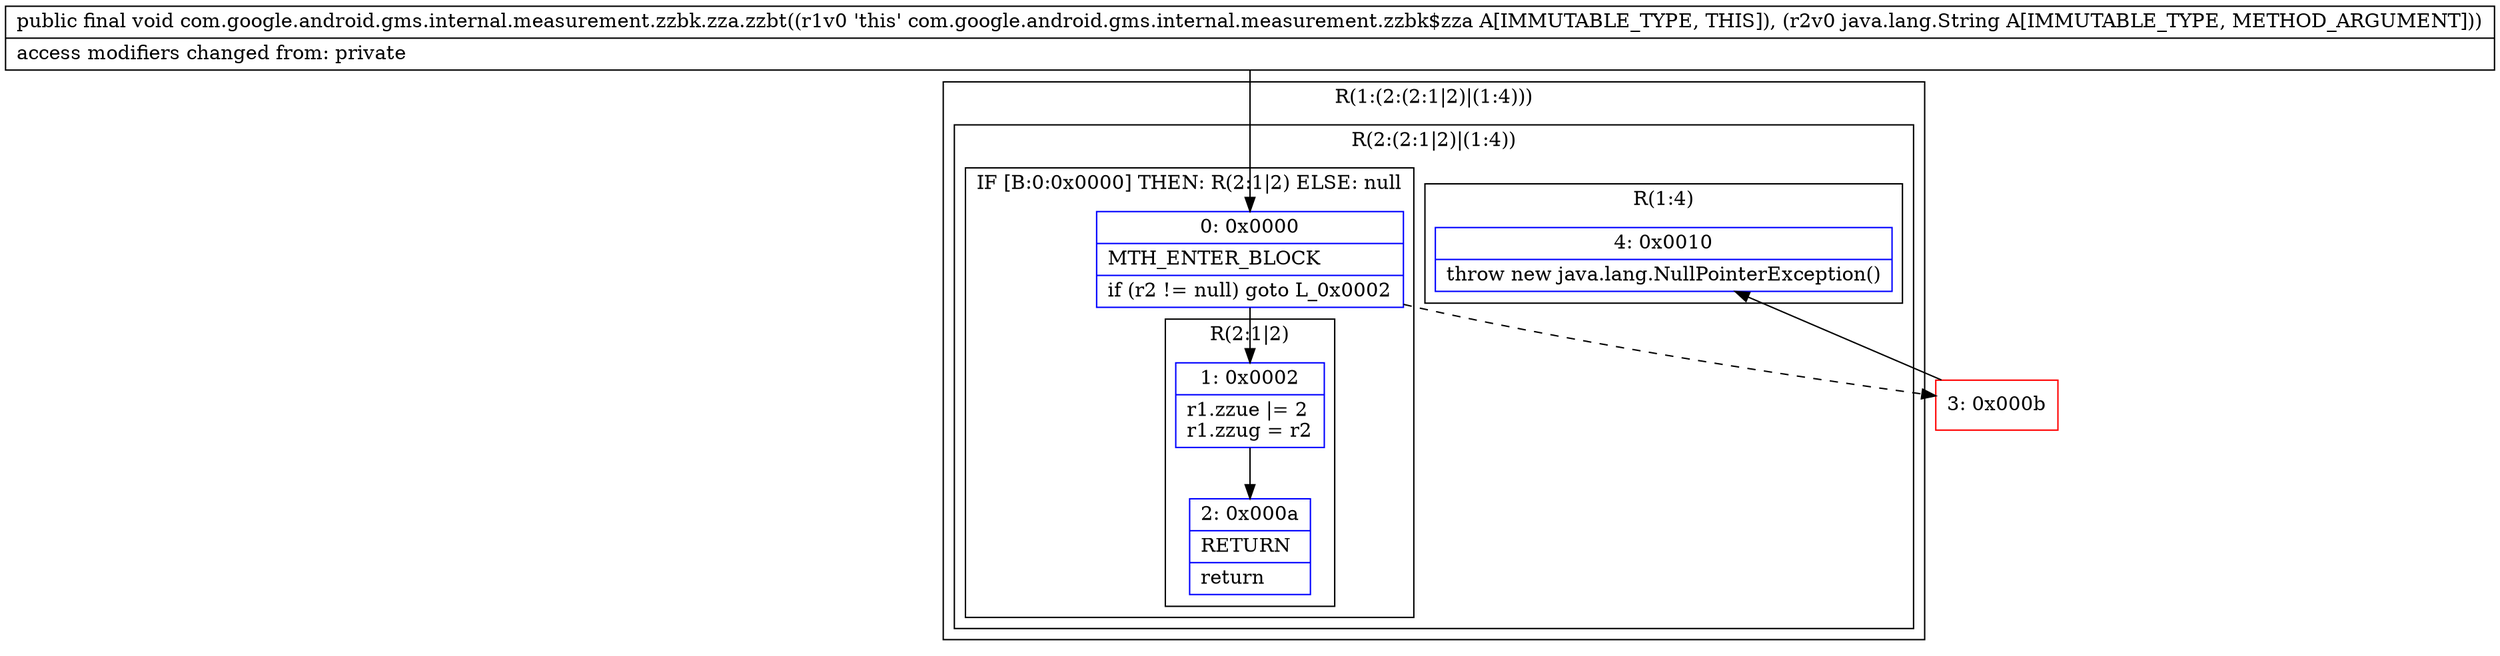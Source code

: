 digraph "CFG forcom.google.android.gms.internal.measurement.zzbk.zza.zzbt(Ljava\/lang\/String;)V" {
subgraph cluster_Region_812199666 {
label = "R(1:(2:(2:1|2)|(1:4)))";
node [shape=record,color=blue];
subgraph cluster_Region_1252454060 {
label = "R(2:(2:1|2)|(1:4))";
node [shape=record,color=blue];
subgraph cluster_IfRegion_1492770227 {
label = "IF [B:0:0x0000] THEN: R(2:1|2) ELSE: null";
node [shape=record,color=blue];
Node_0 [shape=record,label="{0\:\ 0x0000|MTH_ENTER_BLOCK\l|if (r2 != null) goto L_0x0002\l}"];
subgraph cluster_Region_627491119 {
label = "R(2:1|2)";
node [shape=record,color=blue];
Node_1 [shape=record,label="{1\:\ 0x0002|r1.zzue \|= 2\lr1.zzug = r2\l}"];
Node_2 [shape=record,label="{2\:\ 0x000a|RETURN\l|return\l}"];
}
}
subgraph cluster_Region_1551988175 {
label = "R(1:4)";
node [shape=record,color=blue];
Node_4 [shape=record,label="{4\:\ 0x0010|throw new java.lang.NullPointerException()\l}"];
}
}
}
Node_3 [shape=record,color=red,label="{3\:\ 0x000b}"];
MethodNode[shape=record,label="{public final void com.google.android.gms.internal.measurement.zzbk.zza.zzbt((r1v0 'this' com.google.android.gms.internal.measurement.zzbk$zza A[IMMUTABLE_TYPE, THIS]), (r2v0 java.lang.String A[IMMUTABLE_TYPE, METHOD_ARGUMENT]))  | access modifiers changed from: private\l}"];
MethodNode -> Node_0;
Node_0 -> Node_1;
Node_0 -> Node_3[style=dashed];
Node_1 -> Node_2;
Node_3 -> Node_4;
}

